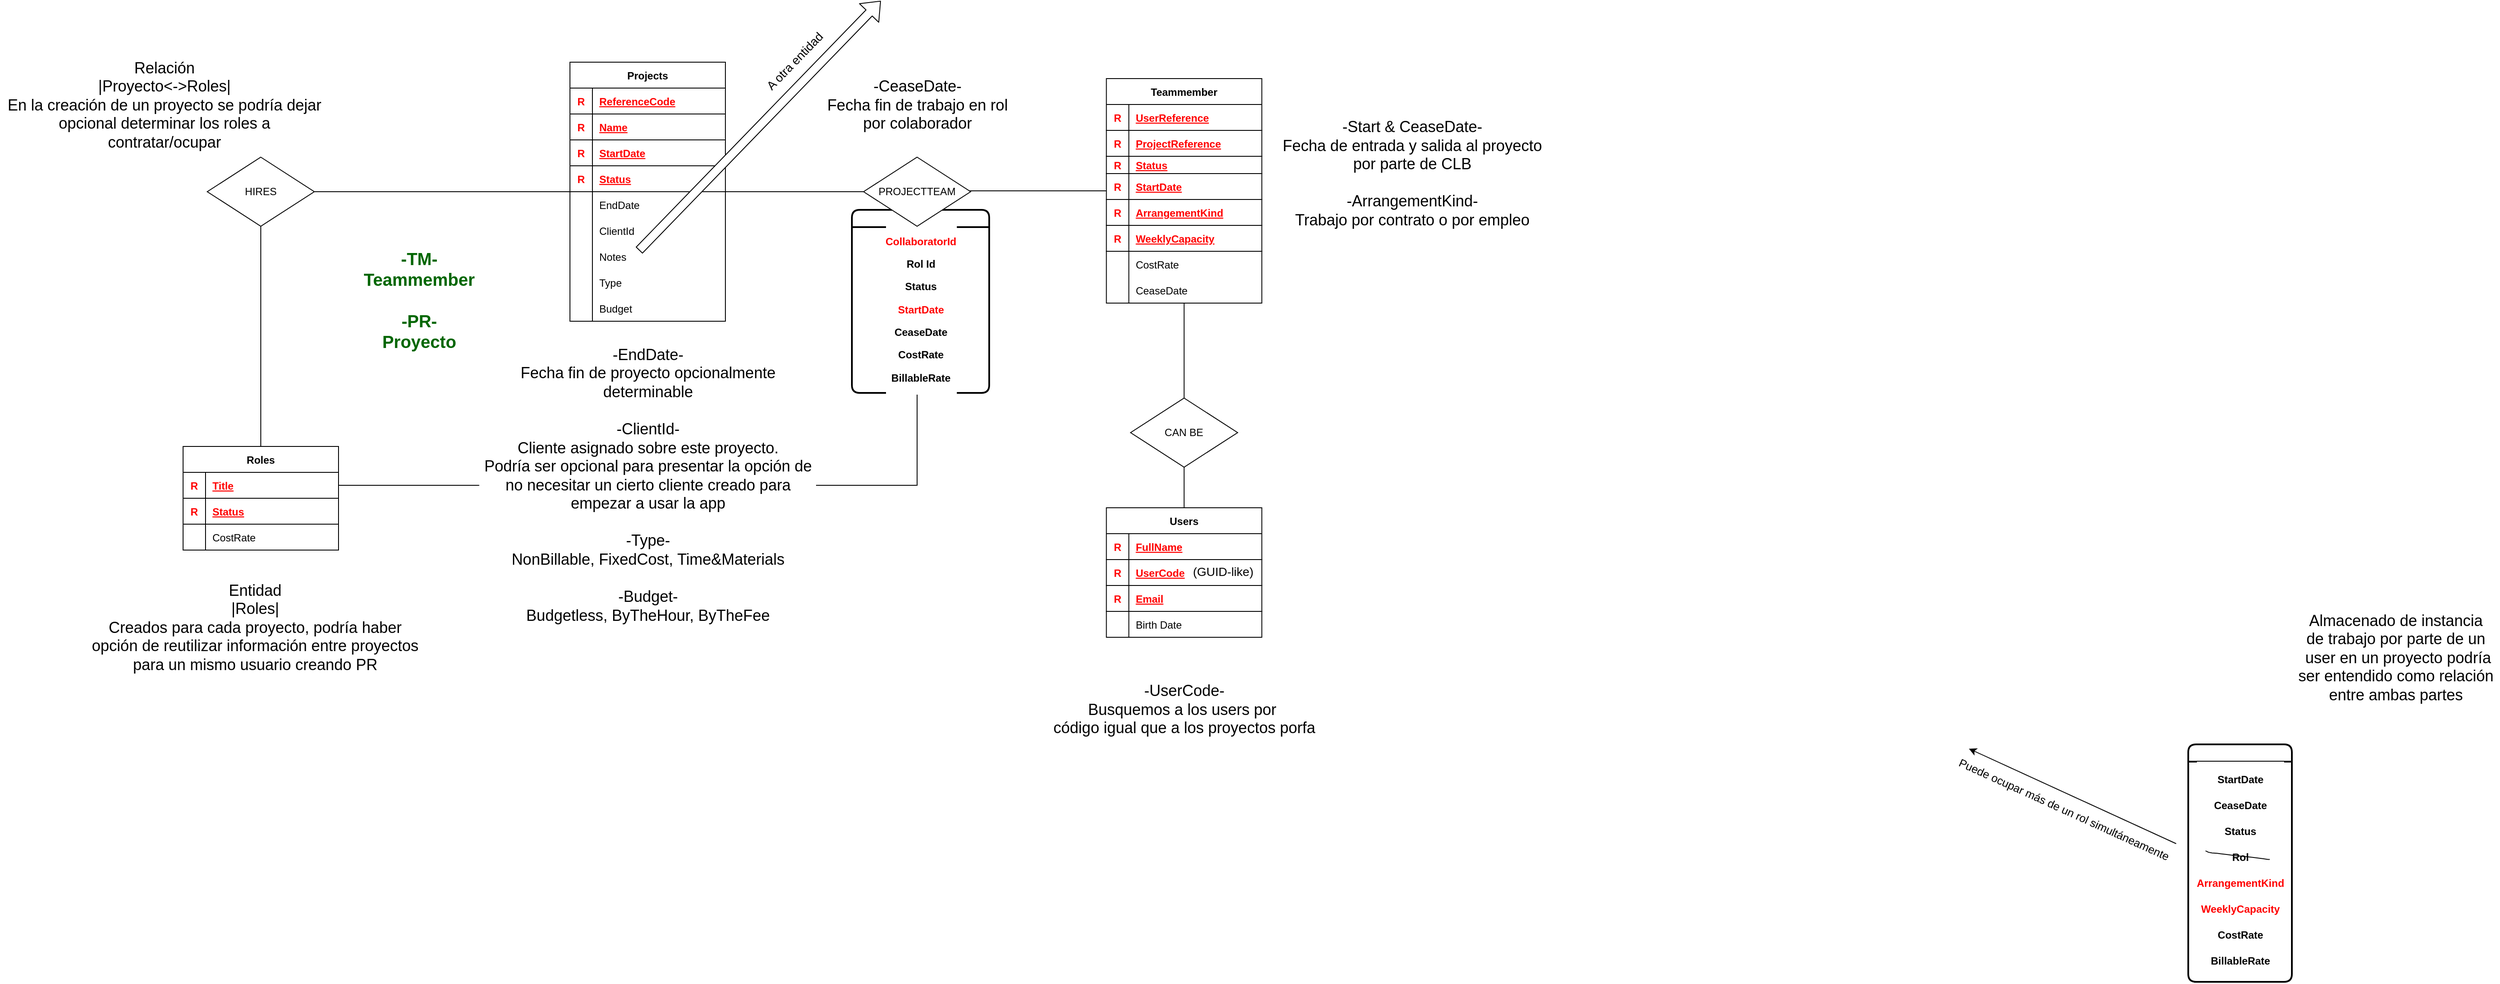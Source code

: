<mxfile version="15.3.5" type="github">
  <diagram id="EQ4Ss2PBxuyUdBpeztzO" name="Page-1">
    <mxGraphModel dx="2412" dy="2000" grid="1" gridSize="10" guides="1" tooltips="1" connect="1" arrows="1" fold="1" page="1" pageScale="1" pageWidth="827" pageHeight="1169" math="0" shadow="0">
      <root>
        <mxCell id="0" />
        <mxCell id="1" parent="0" />
        <mxCell id="tfwDlJRqeN76uKQ73ag3-55" style="edgeStyle=orthogonalEdgeStyle;rounded=0;orthogonalLoop=1;jettySize=auto;html=1;strokeColor=default;endArrow=none;endFill=0;" parent="1" source="tfwDlJRqeN76uKQ73ag3-45" target="tfwDlJRqeN76uKQ73ag3-42" edge="1">
          <mxGeometry relative="1" as="geometry" />
        </mxCell>
        <mxCell id="tfwDlJRqeN76uKQ73ag3-67" value="" style="swimlane;childLayout=stackLayout;horizontal=1;startSize=20;horizontalStack=0;rounded=1;fontSize=14;fontStyle=0;strokeWidth=2;resizeParent=0;resizeLast=1;shadow=0;dashed=0;align=center;labelBackgroundColor=default;spacing=3;spacingTop=-2;" parent="1" vertex="1">
          <mxGeometry x="1854" y="-215" width="120" height="275" as="geometry" />
        </mxCell>
        <mxCell id="tfwDlJRqeN76uKQ73ag3-68" value="&lt;p style=&quot;line-height: 140%&quot;&gt;&lt;br&gt;&lt;/p&gt;" style="align=center;strokeColor=none;fillColor=none;spacingLeft=0;fontSize=12;verticalAlign=top;resizable=0;rotatable=0;part=1;fontStyle=1;labelBackgroundColor=none;horizontal=1;spacingBottom=0;spacing=2;html=1;" parent="tfwDlJRqeN76uKQ73ag3-67" vertex="1">
          <mxGeometry y="20" width="120" height="255" as="geometry" />
        </mxCell>
        <mxCell id="kigl0py7K1p3v8P5-o2H-4" style="edgeStyle=orthogonalEdgeStyle;rounded=0;orthogonalLoop=1;jettySize=auto;html=1;endArrow=none;endFill=0;" parent="1" source="6DSl-LGlD2sWf3_PK_bZ-181" target="tfwDlJRqeN76uKQ73ag3-148" edge="1">
          <mxGeometry relative="1" as="geometry" />
        </mxCell>
        <mxCell id="6DSl-LGlD2sWf3_PK_bZ-181" value="Projects" style="shape=table;startSize=30;container=1;collapsible=1;childLayout=tableLayout;fixedRows=1;rowLines=0;fontStyle=1;align=center;resizeLast=1;" parent="1" vertex="1">
          <mxGeometry x="-20" y="-1005" width="180" height="300" as="geometry" />
        </mxCell>
        <mxCell id="6DSl-LGlD2sWf3_PK_bZ-182" value="" style="shape=partialRectangle;collapsible=0;dropTarget=0;pointerEvents=0;fillColor=none;top=0;left=0;bottom=1;right=0;points=[[0,0.5],[1,0.5]];portConstraint=eastwest;" parent="6DSl-LGlD2sWf3_PK_bZ-181" vertex="1">
          <mxGeometry y="30" width="180" height="30" as="geometry" />
        </mxCell>
        <mxCell id="6DSl-LGlD2sWf3_PK_bZ-183" value="R" style="shape=partialRectangle;connectable=0;fillColor=none;top=0;left=0;bottom=0;right=0;fontStyle=1;overflow=hidden;fontColor=#FF0000;strokeColor=none;" parent="6DSl-LGlD2sWf3_PK_bZ-182" vertex="1">
          <mxGeometry width="26" height="30" as="geometry">
            <mxRectangle width="26" height="30" as="alternateBounds" />
          </mxGeometry>
        </mxCell>
        <mxCell id="6DSl-LGlD2sWf3_PK_bZ-184" value="ReferenceCode" style="shape=partialRectangle;connectable=0;fillColor=none;top=0;left=0;bottom=0;right=0;align=left;spacingLeft=6;fontStyle=5;overflow=hidden;fontColor=#FF0000;strokeColor=none;" parent="6DSl-LGlD2sWf3_PK_bZ-182" vertex="1">
          <mxGeometry x="26" width="154" height="30" as="geometry">
            <mxRectangle width="154" height="30" as="alternateBounds" />
          </mxGeometry>
        </mxCell>
        <mxCell id="6DSl-LGlD2sWf3_PK_bZ-185" value="" style="shape=partialRectangle;collapsible=0;dropTarget=0;pointerEvents=0;fillColor=none;top=0;left=0;bottom=1;right=0;points=[[0,0.5],[1,0.5]];portConstraint=eastwest;" parent="6DSl-LGlD2sWf3_PK_bZ-181" vertex="1">
          <mxGeometry y="60" width="180" height="30" as="geometry" />
        </mxCell>
        <mxCell id="6DSl-LGlD2sWf3_PK_bZ-186" value="R" style="shape=partialRectangle;connectable=0;fillColor=none;top=0;left=0;bottom=0;right=0;fontStyle=1;overflow=hidden;fontColor=#FF0000;strokeColor=none;" parent="6DSl-LGlD2sWf3_PK_bZ-185" vertex="1">
          <mxGeometry width="26" height="30" as="geometry">
            <mxRectangle width="26" height="30" as="alternateBounds" />
          </mxGeometry>
        </mxCell>
        <mxCell id="6DSl-LGlD2sWf3_PK_bZ-187" value="Name" style="shape=partialRectangle;connectable=0;fillColor=none;top=0;left=0;bottom=0;right=0;align=left;spacingLeft=6;fontStyle=5;overflow=hidden;fontColor=#FF0000;strokeColor=none;" parent="6DSl-LGlD2sWf3_PK_bZ-185" vertex="1">
          <mxGeometry x="26" width="154" height="30" as="geometry">
            <mxRectangle width="154" height="30" as="alternateBounds" />
          </mxGeometry>
        </mxCell>
        <mxCell id="tfwDlJRqeN76uKQ73ag3-101" value="" style="shape=partialRectangle;collapsible=0;dropTarget=0;pointerEvents=0;fillColor=none;top=0;left=0;bottom=1;right=0;points=[[0,0.5],[1,0.5]];portConstraint=eastwest;" parent="6DSl-LGlD2sWf3_PK_bZ-181" vertex="1">
          <mxGeometry y="90" width="180" height="30" as="geometry" />
        </mxCell>
        <mxCell id="tfwDlJRqeN76uKQ73ag3-102" value="R" style="shape=partialRectangle;connectable=0;fillColor=none;top=0;left=0;bottom=0;right=0;fontStyle=1;overflow=hidden;fontColor=#FF0000;strokeColor=none;" parent="tfwDlJRqeN76uKQ73ag3-101" vertex="1">
          <mxGeometry width="26" height="30" as="geometry">
            <mxRectangle width="26" height="30" as="alternateBounds" />
          </mxGeometry>
        </mxCell>
        <mxCell id="tfwDlJRqeN76uKQ73ag3-103" value="StartDate" style="shape=partialRectangle;connectable=0;fillColor=none;top=0;left=0;bottom=0;right=0;align=left;spacingLeft=6;fontStyle=5;overflow=hidden;fontColor=#FF0000;strokeColor=none;" parent="tfwDlJRqeN76uKQ73ag3-101" vertex="1">
          <mxGeometry x="26" width="154" height="30" as="geometry">
            <mxRectangle width="154" height="30" as="alternateBounds" />
          </mxGeometry>
        </mxCell>
        <mxCell id="tfwDlJRqeN76uKQ73ag3-142" value="" style="shape=partialRectangle;collapsible=0;dropTarget=0;pointerEvents=0;fillColor=none;top=0;left=0;bottom=1;right=0;points=[[0,0.5],[1,0.5]];portConstraint=eastwest;" parent="6DSl-LGlD2sWf3_PK_bZ-181" vertex="1">
          <mxGeometry y="120" width="180" height="30" as="geometry" />
        </mxCell>
        <mxCell id="tfwDlJRqeN76uKQ73ag3-143" value="R" style="shape=partialRectangle;connectable=0;fillColor=none;top=0;left=0;bottom=0;right=0;fontStyle=1;overflow=hidden;fontColor=#FF0000;strokeColor=none;" parent="tfwDlJRqeN76uKQ73ag3-142" vertex="1">
          <mxGeometry width="26" height="30" as="geometry">
            <mxRectangle width="26" height="30" as="alternateBounds" />
          </mxGeometry>
        </mxCell>
        <mxCell id="tfwDlJRqeN76uKQ73ag3-144" value="Status" style="shape=partialRectangle;connectable=0;fillColor=none;top=0;left=0;bottom=0;right=0;align=left;spacingLeft=6;fontStyle=5;overflow=hidden;fontColor=#FF0000;strokeColor=none;" parent="tfwDlJRqeN76uKQ73ag3-142" vertex="1">
          <mxGeometry x="26" width="154" height="30" as="geometry">
            <mxRectangle width="154" height="30" as="alternateBounds" />
          </mxGeometry>
        </mxCell>
        <mxCell id="6DSl-LGlD2sWf3_PK_bZ-200" value="" style="shape=partialRectangle;collapsible=0;dropTarget=0;pointerEvents=0;fillColor=none;top=0;left=0;bottom=0;right=0;points=[[0,0.5],[1,0.5]];portConstraint=eastwest;" parent="6DSl-LGlD2sWf3_PK_bZ-181" vertex="1">
          <mxGeometry y="150" width="180" height="30" as="geometry" />
        </mxCell>
        <mxCell id="6DSl-LGlD2sWf3_PK_bZ-201" value="" style="shape=partialRectangle;connectable=0;fillColor=none;top=0;left=0;bottom=0;right=0;editable=1;overflow=hidden;" parent="6DSl-LGlD2sWf3_PK_bZ-200" vertex="1">
          <mxGeometry width="26" height="30" as="geometry">
            <mxRectangle width="26" height="30" as="alternateBounds" />
          </mxGeometry>
        </mxCell>
        <mxCell id="6DSl-LGlD2sWf3_PK_bZ-202" value="EndDate" style="shape=partialRectangle;connectable=0;fillColor=none;top=0;left=0;bottom=0;right=0;align=left;spacingLeft=6;overflow=hidden;" parent="6DSl-LGlD2sWf3_PK_bZ-200" vertex="1">
          <mxGeometry x="26" width="154" height="30" as="geometry">
            <mxRectangle width="154" height="30" as="alternateBounds" />
          </mxGeometry>
        </mxCell>
        <mxCell id="tfwDlJRqeN76uKQ73ag3-60" value="" style="shape=partialRectangle;collapsible=0;dropTarget=0;pointerEvents=0;fillColor=none;top=0;left=0;bottom=0;right=0;points=[[0,0.5],[1,0.5]];portConstraint=eastwest;" parent="6DSl-LGlD2sWf3_PK_bZ-181" vertex="1">
          <mxGeometry y="180" width="180" height="30" as="geometry" />
        </mxCell>
        <mxCell id="tfwDlJRqeN76uKQ73ag3-61" value="" style="shape=partialRectangle;connectable=0;fillColor=none;top=0;left=0;bottom=0;right=0;editable=1;overflow=hidden;" parent="tfwDlJRqeN76uKQ73ag3-60" vertex="1">
          <mxGeometry width="26" height="30" as="geometry">
            <mxRectangle width="26" height="30" as="alternateBounds" />
          </mxGeometry>
        </mxCell>
        <mxCell id="tfwDlJRqeN76uKQ73ag3-62" value="ClientId" style="shape=partialRectangle;connectable=0;fillColor=none;top=0;left=0;bottom=0;right=0;align=left;spacingLeft=6;overflow=hidden;" parent="tfwDlJRqeN76uKQ73ag3-60" vertex="1">
          <mxGeometry x="26" width="154" height="30" as="geometry">
            <mxRectangle width="154" height="30" as="alternateBounds" />
          </mxGeometry>
        </mxCell>
        <mxCell id="tfwDlJRqeN76uKQ73ag3-90" value="" style="shape=partialRectangle;collapsible=0;dropTarget=0;pointerEvents=0;fillColor=none;top=0;left=0;bottom=0;right=0;points=[[0,0.5],[1,0.5]];portConstraint=eastwest;" parent="6DSl-LGlD2sWf3_PK_bZ-181" vertex="1">
          <mxGeometry y="210" width="180" height="30" as="geometry" />
        </mxCell>
        <mxCell id="tfwDlJRqeN76uKQ73ag3-91" value="" style="shape=partialRectangle;connectable=0;fillColor=none;top=0;left=0;bottom=0;right=0;editable=1;overflow=hidden;" parent="tfwDlJRqeN76uKQ73ag3-90" vertex="1">
          <mxGeometry width="26" height="30" as="geometry">
            <mxRectangle width="26" height="30" as="alternateBounds" />
          </mxGeometry>
        </mxCell>
        <mxCell id="tfwDlJRqeN76uKQ73ag3-92" value="Notes" style="shape=partialRectangle;connectable=0;fillColor=none;top=0;left=0;bottom=0;right=0;align=left;spacingLeft=6;overflow=hidden;" parent="tfwDlJRqeN76uKQ73ag3-90" vertex="1">
          <mxGeometry x="26" width="154" height="30" as="geometry">
            <mxRectangle width="154" height="30" as="alternateBounds" />
          </mxGeometry>
        </mxCell>
        <mxCell id="tfwDlJRqeN76uKQ73ag3-95" value="" style="shape=partialRectangle;collapsible=0;dropTarget=0;pointerEvents=0;fillColor=none;top=0;left=0;bottom=0;right=0;points=[[0,0.5],[1,0.5]];portConstraint=eastwest;" parent="6DSl-LGlD2sWf3_PK_bZ-181" vertex="1">
          <mxGeometry y="240" width="180" height="30" as="geometry" />
        </mxCell>
        <mxCell id="tfwDlJRqeN76uKQ73ag3-96" value="" style="shape=partialRectangle;connectable=0;fillColor=none;top=0;left=0;bottom=0;right=0;editable=1;overflow=hidden;" parent="tfwDlJRqeN76uKQ73ag3-95" vertex="1">
          <mxGeometry width="26" height="30" as="geometry">
            <mxRectangle width="26" height="30" as="alternateBounds" />
          </mxGeometry>
        </mxCell>
        <mxCell id="tfwDlJRqeN76uKQ73ag3-97" value="Type" style="shape=partialRectangle;connectable=0;fillColor=none;top=0;left=0;bottom=0;right=0;align=left;spacingLeft=6;overflow=hidden;" parent="tfwDlJRqeN76uKQ73ag3-95" vertex="1">
          <mxGeometry x="26" width="154" height="30" as="geometry">
            <mxRectangle width="154" height="30" as="alternateBounds" />
          </mxGeometry>
        </mxCell>
        <mxCell id="tfwDlJRqeN76uKQ73ag3-104" value="" style="shape=partialRectangle;collapsible=0;dropTarget=0;pointerEvents=0;fillColor=none;top=0;left=0;bottom=0;right=0;points=[[0,0.5],[1,0.5]];portConstraint=eastwest;" parent="6DSl-LGlD2sWf3_PK_bZ-181" vertex="1">
          <mxGeometry y="270" width="180" height="30" as="geometry" />
        </mxCell>
        <mxCell id="tfwDlJRqeN76uKQ73ag3-105" value="" style="shape=partialRectangle;connectable=0;fillColor=none;top=0;left=0;bottom=0;right=0;editable=1;overflow=hidden;" parent="tfwDlJRqeN76uKQ73ag3-104" vertex="1">
          <mxGeometry width="26" height="30" as="geometry">
            <mxRectangle width="26" height="30" as="alternateBounds" />
          </mxGeometry>
        </mxCell>
        <mxCell id="tfwDlJRqeN76uKQ73ag3-106" value="Budget" style="shape=partialRectangle;connectable=0;fillColor=none;top=0;left=0;bottom=0;right=0;align=left;spacingLeft=6;overflow=hidden;" parent="tfwDlJRqeN76uKQ73ag3-104" vertex="1">
          <mxGeometry x="26" width="154" height="30" as="geometry">
            <mxRectangle width="154" height="30" as="alternateBounds" />
          </mxGeometry>
        </mxCell>
        <mxCell id="kigl0py7K1p3v8P5-o2H-8" style="edgeStyle=orthogonalEdgeStyle;rounded=0;orthogonalLoop=1;jettySize=auto;html=1;endArrow=none;endFill=0;" parent="1" source="tfwDlJRqeN76uKQ73ag3-1" target="tfwDlJRqeN76uKQ73ag3-148" edge="1">
          <mxGeometry relative="1" as="geometry" />
        </mxCell>
        <mxCell id="tfwDlJRqeN76uKQ73ag3-1" value="Users" style="shape=table;startSize=30;container=1;collapsible=1;childLayout=tableLayout;fixedRows=1;rowLines=0;fontStyle=1;align=center;resizeLast=1;" parent="1" vertex="1">
          <mxGeometry x="601.2" y="-489" width="180" height="150" as="geometry" />
        </mxCell>
        <mxCell id="tfwDlJRqeN76uKQ73ag3-2" value="" style="shape=partialRectangle;collapsible=0;dropTarget=0;pointerEvents=0;fillColor=none;top=0;left=0;bottom=1;right=0;points=[[0,0.5],[1,0.5]];portConstraint=eastwest;" parent="tfwDlJRqeN76uKQ73ag3-1" vertex="1">
          <mxGeometry y="30" width="180" height="30" as="geometry" />
        </mxCell>
        <mxCell id="tfwDlJRqeN76uKQ73ag3-3" value="R" style="shape=partialRectangle;connectable=0;fillColor=none;top=0;left=0;bottom=0;right=0;fontStyle=1;overflow=hidden;fontColor=#FF0000;strokeColor=none;" parent="tfwDlJRqeN76uKQ73ag3-2" vertex="1">
          <mxGeometry width="26" height="30" as="geometry">
            <mxRectangle width="26" height="30" as="alternateBounds" />
          </mxGeometry>
        </mxCell>
        <mxCell id="tfwDlJRqeN76uKQ73ag3-4" value="FullName" style="shape=partialRectangle;connectable=0;fillColor=none;top=0;left=0;bottom=0;right=0;align=left;spacingLeft=6;fontStyle=5;overflow=hidden;fontColor=#FF0000;strokeColor=none;" parent="tfwDlJRqeN76uKQ73ag3-2" vertex="1">
          <mxGeometry x="26" width="154" height="30" as="geometry">
            <mxRectangle width="154" height="30" as="alternateBounds" />
          </mxGeometry>
        </mxCell>
        <mxCell id="tfwDlJRqeN76uKQ73ag3-108" value="" style="shape=partialRectangle;collapsible=0;dropTarget=0;pointerEvents=0;fillColor=none;top=0;left=0;bottom=1;right=0;points=[[0,0.5],[1,0.5]];portConstraint=eastwest;" parent="tfwDlJRqeN76uKQ73ag3-1" vertex="1">
          <mxGeometry y="60" width="180" height="30" as="geometry" />
        </mxCell>
        <mxCell id="tfwDlJRqeN76uKQ73ag3-109" value="R" style="shape=partialRectangle;connectable=0;fillColor=none;top=0;left=0;bottom=0;right=0;fontStyle=1;overflow=hidden;fontColor=#FF0000;strokeColor=none;" parent="tfwDlJRqeN76uKQ73ag3-108" vertex="1">
          <mxGeometry width="26" height="30" as="geometry">
            <mxRectangle width="26" height="30" as="alternateBounds" />
          </mxGeometry>
        </mxCell>
        <mxCell id="tfwDlJRqeN76uKQ73ag3-110" value="UserCode" style="shape=partialRectangle;connectable=0;fillColor=none;top=0;left=0;bottom=0;right=0;align=left;spacingLeft=6;fontStyle=5;overflow=hidden;fontColor=#FF0000;strokeColor=none;" parent="tfwDlJRqeN76uKQ73ag3-108" vertex="1">
          <mxGeometry x="26" width="154" height="30" as="geometry">
            <mxRectangle width="154" height="30" as="alternateBounds" />
          </mxGeometry>
        </mxCell>
        <mxCell id="tfwDlJRqeN76uKQ73ag3-5" value="" style="shape=partialRectangle;collapsible=0;dropTarget=0;pointerEvents=0;fillColor=none;top=0;left=0;bottom=1;right=0;points=[[0,0.5],[1,0.5]];portConstraint=eastwest;" parent="tfwDlJRqeN76uKQ73ag3-1" vertex="1">
          <mxGeometry y="90" width="180" height="30" as="geometry" />
        </mxCell>
        <mxCell id="tfwDlJRqeN76uKQ73ag3-6" value="R" style="shape=partialRectangle;connectable=0;fillColor=none;top=0;left=0;bottom=0;right=0;fontStyle=1;overflow=hidden;fontColor=#FF0000;strokeColor=none;" parent="tfwDlJRqeN76uKQ73ag3-5" vertex="1">
          <mxGeometry width="26" height="30" as="geometry">
            <mxRectangle width="26" height="30" as="alternateBounds" />
          </mxGeometry>
        </mxCell>
        <mxCell id="tfwDlJRqeN76uKQ73ag3-7" value="Email" style="shape=partialRectangle;connectable=0;fillColor=none;top=0;left=0;bottom=0;right=0;align=left;spacingLeft=6;fontStyle=5;overflow=hidden;fontColor=#FF0000;strokeColor=none;" parent="tfwDlJRqeN76uKQ73ag3-5" vertex="1">
          <mxGeometry x="26" width="154" height="30" as="geometry">
            <mxRectangle width="154" height="30" as="alternateBounds" />
          </mxGeometry>
        </mxCell>
        <mxCell id="tfwDlJRqeN76uKQ73ag3-17" value="" style="shape=partialRectangle;collapsible=0;dropTarget=0;pointerEvents=0;fillColor=none;top=0;left=0;bottom=0;right=0;points=[[0,0.5],[1,0.5]];portConstraint=eastwest;" parent="tfwDlJRqeN76uKQ73ag3-1" vertex="1">
          <mxGeometry y="120" width="180" height="30" as="geometry" />
        </mxCell>
        <mxCell id="tfwDlJRqeN76uKQ73ag3-18" value="" style="shape=partialRectangle;connectable=0;fillColor=none;top=0;left=0;bottom=0;right=0;editable=1;overflow=hidden;" parent="tfwDlJRqeN76uKQ73ag3-17" vertex="1">
          <mxGeometry width="26" height="30" as="geometry">
            <mxRectangle width="26" height="30" as="alternateBounds" />
          </mxGeometry>
        </mxCell>
        <mxCell id="tfwDlJRqeN76uKQ73ag3-19" value="Birth Date" style="shape=partialRectangle;connectable=0;fillColor=none;top=0;left=0;bottom=0;right=0;align=left;spacingLeft=6;overflow=hidden;" parent="tfwDlJRqeN76uKQ73ag3-17" vertex="1">
          <mxGeometry x="26" width="154" height="30" as="geometry">
            <mxRectangle width="154" height="30" as="alternateBounds" />
          </mxGeometry>
        </mxCell>
        <mxCell id="tfwDlJRqeN76uKQ73ag3-56" style="edgeStyle=orthogonalEdgeStyle;rounded=0;orthogonalLoop=1;jettySize=auto;html=1;endArrow=none;endFill=0;" parent="1" source="tfwDlJRqeN76uKQ73ag3-42" target="6DSl-LGlD2sWf3_PK_bZ-181" edge="1">
          <mxGeometry relative="1" as="geometry" />
        </mxCell>
        <mxCell id="tfwDlJRqeN76uKQ73ag3-42" value="HIRES" style="rhombus;whiteSpace=wrap;html=1;" parent="1" vertex="1">
          <mxGeometry x="-440" y="-895" width="124" height="80" as="geometry" />
        </mxCell>
        <mxCell id="tfwDlJRqeN76uKQ73ag3-69" value="&lt;p style=&quot;line-height: 150%&quot;&gt;StartDate&lt;/p&gt;&lt;p style=&quot;line-height: 150%&quot;&gt;CeaseDate&lt;/p&gt;&lt;p style=&quot;line-height: 150%&quot;&gt;Status&lt;/p&gt;&lt;p style=&quot;line-height: 150%&quot;&gt;Rol&lt;/p&gt;&lt;p style=&quot;line-height: 150%&quot;&gt;&lt;font color=&quot;#ff0000&quot;&gt;ArrangementKind&lt;/font&gt;&lt;/p&gt;&lt;p style=&quot;line-height: 150%&quot;&gt;&lt;font color=&quot;#ff0000&quot;&gt;WeeklyCapacity&lt;/font&gt;&lt;/p&gt;&lt;p style=&quot;line-height: 150%&quot;&gt;CostRate&lt;/p&gt;&lt;p style=&quot;line-height: 150%&quot;&gt;BillableRate&lt;/p&gt;" style="rounded=0;labelBackgroundColor=#FFFFFF;strokeColor=none;spacing=-9;fontStyle=1;html=1;horizontal=1;" parent="1" vertex="1">
          <mxGeometry x="1864" y="-150" width="100" height="160" as="geometry" />
        </mxCell>
        <mxCell id="tfwDlJRqeN76uKQ73ag3-45" value="Roles" style="shape=table;startSize=30;container=1;collapsible=1;childLayout=tableLayout;fixedRows=1;rowLines=0;fontStyle=1;align=center;resizeLast=1;" parent="1" vertex="1">
          <mxGeometry x="-468" y="-560" width="180" height="120" as="geometry" />
        </mxCell>
        <mxCell id="tfwDlJRqeN76uKQ73ag3-46" value="" style="shape=partialRectangle;collapsible=0;dropTarget=0;pointerEvents=0;fillColor=none;top=0;left=0;bottom=1;right=0;points=[[0,0.5],[1,0.5]];portConstraint=eastwest;" parent="tfwDlJRqeN76uKQ73ag3-45" vertex="1">
          <mxGeometry y="30" width="180" height="30" as="geometry" />
        </mxCell>
        <mxCell id="tfwDlJRqeN76uKQ73ag3-47" value="R" style="shape=partialRectangle;connectable=0;fillColor=none;top=0;left=0;bottom=0;right=0;fontStyle=1;overflow=hidden;fontColor=#FF0000;strokeColor=none;" parent="tfwDlJRqeN76uKQ73ag3-46" vertex="1">
          <mxGeometry width="26" height="30" as="geometry">
            <mxRectangle width="26" height="30" as="alternateBounds" />
          </mxGeometry>
        </mxCell>
        <mxCell id="tfwDlJRqeN76uKQ73ag3-48" value="Title" style="shape=partialRectangle;connectable=0;fillColor=none;top=0;left=0;bottom=0;right=0;align=left;spacingLeft=6;fontStyle=5;overflow=hidden;fontColor=#FF0000;strokeColor=none;" parent="tfwDlJRqeN76uKQ73ag3-46" vertex="1">
          <mxGeometry x="26" width="154" height="30" as="geometry">
            <mxRectangle width="154" height="30" as="alternateBounds" />
          </mxGeometry>
        </mxCell>
        <mxCell id="tfwDlJRqeN76uKQ73ag3-49" value="" style="shape=partialRectangle;collapsible=0;dropTarget=0;pointerEvents=0;fillColor=none;top=0;left=0;bottom=1;right=0;points=[[0,0.5],[1,0.5]];portConstraint=eastwest;" parent="tfwDlJRqeN76uKQ73ag3-45" vertex="1">
          <mxGeometry y="60" width="180" height="30" as="geometry" />
        </mxCell>
        <mxCell id="tfwDlJRqeN76uKQ73ag3-50" value="R" style="shape=partialRectangle;connectable=0;fillColor=none;top=0;left=0;bottom=0;right=0;fontStyle=1;overflow=hidden;fontColor=#FF0000;strokeColor=none;" parent="tfwDlJRqeN76uKQ73ag3-49" vertex="1">
          <mxGeometry width="26" height="30" as="geometry">
            <mxRectangle width="26" height="30" as="alternateBounds" />
          </mxGeometry>
        </mxCell>
        <mxCell id="tfwDlJRqeN76uKQ73ag3-51" value="Status" style="shape=partialRectangle;connectable=0;fillColor=none;top=0;left=0;bottom=0;right=0;align=left;spacingLeft=6;fontStyle=5;overflow=hidden;fontColor=#FF0000;strokeColor=none;" parent="tfwDlJRqeN76uKQ73ag3-49" vertex="1">
          <mxGeometry x="26" width="154" height="30" as="geometry">
            <mxRectangle width="154" height="30" as="alternateBounds" />
          </mxGeometry>
        </mxCell>
        <mxCell id="tfwDlJRqeN76uKQ73ag3-52" value="" style="shape=partialRectangle;collapsible=0;dropTarget=0;pointerEvents=0;fillColor=none;top=0;left=0;bottom=0;right=0;points=[[0,0.5],[1,0.5]];portConstraint=eastwest;" parent="tfwDlJRqeN76uKQ73ag3-45" vertex="1">
          <mxGeometry y="90" width="180" height="30" as="geometry" />
        </mxCell>
        <mxCell id="tfwDlJRqeN76uKQ73ag3-53" value="" style="shape=partialRectangle;connectable=0;fillColor=none;top=0;left=0;bottom=0;right=0;editable=1;overflow=hidden;" parent="tfwDlJRqeN76uKQ73ag3-52" vertex="1">
          <mxGeometry width="26" height="30" as="geometry">
            <mxRectangle width="26" height="30" as="alternateBounds" />
          </mxGeometry>
        </mxCell>
        <mxCell id="tfwDlJRqeN76uKQ73ag3-54" value="CostRate" style="shape=partialRectangle;connectable=0;fillColor=none;top=0;left=0;bottom=0;right=0;align=left;spacingLeft=6;overflow=hidden;" parent="tfwDlJRqeN76uKQ73ag3-52" vertex="1">
          <mxGeometry x="26" width="154" height="30" as="geometry">
            <mxRectangle width="154" height="30" as="alternateBounds" />
          </mxGeometry>
        </mxCell>
        <mxCell id="tfwDlJRqeN76uKQ73ag3-94" value="A otra entidad" style="text;html=1;align=center;verticalAlign=middle;resizable=0;points=[];autosize=1;strokeColor=none;fillColor=none;rotation=-45.9;fontSize=14;" parent="1" vertex="1">
          <mxGeometry x="190" y="-1016" width="100" height="20" as="geometry" />
        </mxCell>
        <mxCell id="tfwDlJRqeN76uKQ73ag3-114" value="&lt;font style=&quot;font-size: 18px&quot;&gt;-Start &amp;amp; CeaseDate-&lt;br&gt;Fecha de entrada y salida al proyecto&lt;br&gt;por parte de CLB&lt;br&gt;&lt;br&gt;-ArrangementKind-&lt;br&gt;Trabajo por contrato o por empleo&lt;br&gt;&lt;br&gt;&lt;/font&gt;" style="text;html=1;align=center;verticalAlign=middle;resizable=0;points=[];autosize=1;strokeColor=none;fillColor=none;fontSize=14;" parent="1" vertex="1">
          <mxGeometry x="795" y="-930" width="320" height="130" as="geometry" />
        </mxCell>
        <mxCell id="tfwDlJRqeN76uKQ73ag3-115" value="&lt;b style=&quot;font-size: 20px&quot;&gt;-TM-&lt;br&gt;Teammember&lt;br&gt;&lt;br&gt;-PR-&lt;br&gt;Proyecto&lt;br&gt;&lt;/b&gt;" style="text;html=1;align=center;verticalAlign=middle;resizable=0;points=[];autosize=1;fontSize=14;fontColor=#006600;" parent="1" vertex="1">
          <mxGeometry x="-265" y="-780" width="140" height="100" as="geometry" />
        </mxCell>
        <mxCell id="tfwDlJRqeN76uKQ73ag3-117" value="&lt;font style=&quot;font-size: 18px&quot;&gt;-UserCode-&lt;br&gt;Busquemos a los users por&amp;nbsp;&lt;br&gt;código igual que a los proyectos porfa&lt;br&gt;&lt;/font&gt;" style="text;html=1;align=center;verticalAlign=middle;resizable=0;points=[];autosize=1;strokeColor=none;fillColor=none;fontSize=14;" parent="1" vertex="1">
          <mxGeometry x="531.2" y="-285" width="320" height="60" as="geometry" />
        </mxCell>
        <mxCell id="tfwDlJRqeN76uKQ73ag3-118" value="(GUID-like)" style="text;html=1;align=center;verticalAlign=middle;resizable=0;points=[];autosize=1;strokeColor=none;fillColor=none;fontSize=14;fontColor=none;" parent="1" vertex="1">
          <mxGeometry x="691.2" y="-425" width="90" height="20" as="geometry" />
        </mxCell>
        <mxCell id="tfwDlJRqeN76uKQ73ag3-120" value="&lt;font style=&quot;font-size: 18px&quot;&gt;Relación&lt;br&gt;|Proyecto&amp;lt;-&amp;gt;Roles|&lt;br&gt;En la creación de un proyecto se podría dejar&lt;br&gt;opcional determinar los roles a &lt;br&gt;contratar/ocupar&lt;br&gt;&lt;/font&gt;" style="text;html=1;align=center;verticalAlign=middle;resizable=0;points=[];autosize=1;strokeColor=none;fillColor=none;fontSize=14;" parent="1" vertex="1">
          <mxGeometry x="-680" y="-1000" width="380" height="90" as="geometry" />
        </mxCell>
        <mxCell id="tfwDlJRqeN76uKQ73ag3-122" value="&lt;font style=&quot;font-size: 18px&quot;&gt;Entidad&lt;br&gt;|Roles|&lt;br&gt;Creados para cada proyecto, podría haber&lt;br&gt;opción de reutilizar información entre proyectos&lt;br&gt;para un mismo usuario creando PR&lt;br&gt;&lt;/font&gt;" style="text;html=1;align=center;verticalAlign=middle;resizable=0;points=[];autosize=1;strokeColor=none;fillColor=none;fontSize=14;" parent="1" vertex="1">
          <mxGeometry x="-580" y="-395" width="390" height="90" as="geometry" />
        </mxCell>
        <mxCell id="tfwDlJRqeN76uKQ73ag3-124" value="&lt;font style=&quot;font-size: 18px&quot;&gt;Almacenado de instancia &lt;br&gt;de trabajo por parte de un&lt;br&gt;&amp;nbsp;user en un proyecto podría&lt;br&gt;ser entendido como relación &lt;br&gt;entre ambas partes&lt;br&gt;&lt;/font&gt;" style="text;html=1;align=center;verticalAlign=middle;resizable=0;points=[];autosize=1;strokeColor=none;fillColor=none;fontSize=14;" parent="1" vertex="1">
          <mxGeometry x="1974" y="-360" width="240" height="90" as="geometry" />
        </mxCell>
        <mxCell id="tfwDlJRqeN76uKQ73ag3-128" value="" style="edgeStyle=orthogonalEdgeStyle;rounded=0;orthogonalLoop=1;jettySize=auto;html=1;fontSize=14;fontColor=none;endArrow=none;endFill=0;strokeColor=default;fillColor=none;gradientColor=#ffffff;startArrow=none;" parent="1" source="tfwDlJRqeN76uKQ73ag3-119" target="tfwDlJRqeN76uKQ73ag3-33" edge="1">
          <mxGeometry relative="1" as="geometry">
            <mxPoint x="-288" y="-555" as="sourcePoint" />
            <mxPoint x="21" y="-555" as="targetPoint" />
          </mxGeometry>
        </mxCell>
        <mxCell id="tfwDlJRqeN76uKQ73ag3-130" value="" style="shape=stencil(fZJJbsMwDEVPo+0HJWpcp+k9AsSphbp24LjT7StDi5oBpB1F/scB+opPj/FyH5Shx7Yu78N3vm6j4hdlTJ7HYc1biRSfFZ9uyzq8rcvnfK3v+2VX7tHH8rV3+KkcgWiHDP0+JV6rfMrzQW5ho5BrDx/ael3aScC47gAdEIIEIlxngmEkJwC24NgGSplYAJYRXOdmi+QF4Cx8agPOIcqjvYHrHO09OAkgEFi3geBh5EohQnMbiAksgaS7H5cCSAKa+tY41NtICf6deMvTVI18rD87t6Sq6/n8Bw==);fillColor=none;labelBackgroundColor=none;fontSize=14;fontColor=none;html=1;" parent="1" vertex="1">
          <mxGeometry x="1874.016" y="-91.738" width="74.375" height="10" as="geometry" />
        </mxCell>
        <mxCell id="tfwDlJRqeN76uKQ73ag3-133" value="" style="endArrow=classic;html=1;fontSize=14;fontColor=none;strokeColor=default;fillColor=none;gradientColor=#ffffff;" parent="1" edge="1">
          <mxGeometry width="50" height="50" relative="1" as="geometry">
            <mxPoint x="1840" y="-100" as="sourcePoint" />
            <mxPoint x="1600" y="-210" as="targetPoint" />
          </mxGeometry>
        </mxCell>
        <mxCell id="tfwDlJRqeN76uKQ73ag3-135" value="&lt;font style=&quot;font-size: 13px;&quot;&gt;Puede ocupar más de un rol simultáneamente&lt;/font&gt;" style="text;html=1;align=center;verticalAlign=middle;resizable=0;points=[];autosize=1;strokeColor=none;fillColor=none;fontSize=13;fontColor=none;rotation=24.5;" parent="1" vertex="1">
          <mxGeometry x="1570" y="-150" width="280" height="20" as="geometry" />
        </mxCell>
        <mxCell id="tfwDlJRqeN76uKQ73ag3-137" value="" style="swimlane;childLayout=stackLayout;horizontal=1;startSize=20;horizontalStack=0;rounded=1;fontSize=14;fontStyle=0;strokeWidth=2;resizeParent=0;resizeLast=1;shadow=0;dashed=0;align=center;labelBackgroundColor=default;spacing=3;spacingTop=-2;" parent="1" vertex="1">
          <mxGeometry x="306.5" y="-834" width="159" height="212" as="geometry" />
        </mxCell>
        <mxCell id="tfwDlJRqeN76uKQ73ag3-138" value="&lt;p style=&quot;line-height: 140%&quot;&gt;&lt;br&gt;&lt;/p&gt;" style="align=center;strokeColor=none;fillColor=none;spacingLeft=0;fontSize=12;verticalAlign=top;resizable=0;rotatable=0;part=1;fontStyle=1;labelBackgroundColor=none;horizontal=1;spacingBottom=0;spacing=2;html=1;" parent="tfwDlJRqeN76uKQ73ag3-137" vertex="1">
          <mxGeometry y="20" width="159" height="192" as="geometry" />
        </mxCell>
        <mxCell id="kigl0py7K1p3v8P5-o2H-1" value="" style="edgeStyle=orthogonalEdgeStyle;rounded=0;orthogonalLoop=1;jettySize=auto;html=1;" parent="1" source="tfwDlJRqeN76uKQ73ag3-139" target="tfwDlJRqeN76uKQ73ag3-33" edge="1">
          <mxGeometry relative="1" as="geometry" />
        </mxCell>
        <mxCell id="okOvThrgEsO1nJlicWxQ-10" value="" style="edgeStyle=none;curved=1;rounded=0;orthogonalLoop=1;jettySize=auto;html=1;endArrow=open;startSize=14;endSize=14;sourcePerimeterSpacing=8;targetPerimeterSpacing=8;gradientColor=#ffffff;" edge="1" parent="1" source="tfwDlJRqeN76uKQ73ag3-139" target="tfwDlJRqeN76uKQ73ag3-33">
          <mxGeometry relative="1" as="geometry" />
        </mxCell>
        <mxCell id="tfwDlJRqeN76uKQ73ag3-139" value="&lt;p style=&quot;line-height: 110%&quot;&gt;&lt;font color=&quot;#ff0000&quot;&gt;CollaboratorId&lt;/font&gt;&lt;/p&gt;&lt;p style=&quot;line-height: 120%&quot;&gt;Rol Id&lt;/p&gt;&lt;p style=&quot;line-height: 120%&quot;&gt;Status&lt;/p&gt;&lt;p style=&quot;line-height: 120%&quot;&gt;&lt;font color=&quot;#ff0000&quot;&gt;StartDate&lt;/font&gt;&lt;/p&gt;&lt;p style=&quot;line-height: 120%&quot;&gt;CeaseDate&lt;/p&gt;&lt;p style=&quot;line-height: 120%&quot;&gt;CostRate&lt;/p&gt;&lt;p style=&quot;line-height: 120%&quot;&gt;BillableRate&lt;/p&gt;" style="rounded=0;labelBackgroundColor=#FFFFFF;strokeColor=none;spacing=-9;fontStyle=1;html=1;horizontal=1;" parent="1" vertex="1">
          <mxGeometry x="310.5" y="-729" width="150" height="21" as="geometry" />
        </mxCell>
        <mxCell id="tfwDlJRqeN76uKQ73ag3-141" value="&lt;font style=&quot;font-size: 18px&quot;&gt;-CeaseDate-&lt;br&gt;Fecha fin de trabajo en rol &lt;br&gt;por colaborador&lt;br&gt;&lt;/font&gt;" style="text;html=1;align=center;verticalAlign=middle;resizable=0;points=[];autosize=1;strokeColor=none;fillColor=none;fontSize=14;" parent="1" vertex="1">
          <mxGeometry x="272" y="-985" width="220" height="60" as="geometry" />
        </mxCell>
        <mxCell id="tfwDlJRqeN76uKQ73ag3-148" value="Teammember" style="shape=table;startSize=30;container=1;collapsible=1;childLayout=tableLayout;fixedRows=1;rowLines=0;fontStyle=1;align=center;resizeLast=1;" parent="1" vertex="1">
          <mxGeometry x="601.2" y="-986" width="180" height="260" as="geometry" />
        </mxCell>
        <mxCell id="tfwDlJRqeN76uKQ73ag3-191" value="" style="shape=partialRectangle;collapsible=0;dropTarget=0;pointerEvents=0;fillColor=none;top=0;left=0;bottom=1;right=0;points=[[0,0.5],[1,0.5]];portConstraint=eastwest;" parent="tfwDlJRqeN76uKQ73ag3-148" vertex="1">
          <mxGeometry y="30" width="180" height="30" as="geometry" />
        </mxCell>
        <mxCell id="tfwDlJRqeN76uKQ73ag3-192" value="R" style="shape=partialRectangle;connectable=0;fillColor=none;top=0;left=0;bottom=0;right=0;fontStyle=1;overflow=hidden;fontColor=#FF0000;strokeColor=none;" parent="tfwDlJRqeN76uKQ73ag3-191" vertex="1">
          <mxGeometry width="26" height="30" as="geometry">
            <mxRectangle width="26" height="30" as="alternateBounds" />
          </mxGeometry>
        </mxCell>
        <mxCell id="tfwDlJRqeN76uKQ73ag3-193" value="UserReference" style="shape=partialRectangle;connectable=0;fillColor=none;top=0;left=0;bottom=0;right=0;align=left;spacingLeft=6;fontStyle=5;overflow=hidden;fontColor=#FF0000;strokeColor=none;" parent="tfwDlJRqeN76uKQ73ag3-191" vertex="1">
          <mxGeometry x="26" width="154" height="30" as="geometry">
            <mxRectangle width="154" height="30" as="alternateBounds" />
          </mxGeometry>
        </mxCell>
        <mxCell id="tfwDlJRqeN76uKQ73ag3-194" value="" style="shape=partialRectangle;collapsible=0;dropTarget=0;pointerEvents=0;fillColor=none;top=0;left=0;bottom=1;right=0;points=[[0,0.5],[1,0.5]];portConstraint=eastwest;" parent="tfwDlJRqeN76uKQ73ag3-148" vertex="1">
          <mxGeometry y="60" width="180" height="30" as="geometry" />
        </mxCell>
        <mxCell id="tfwDlJRqeN76uKQ73ag3-195" value="R" style="shape=partialRectangle;connectable=0;fillColor=none;top=0;left=0;bottom=0;right=0;fontStyle=1;overflow=hidden;fontColor=#FF0000;strokeColor=none;" parent="tfwDlJRqeN76uKQ73ag3-194" vertex="1">
          <mxGeometry width="26" height="30" as="geometry">
            <mxRectangle width="26" height="30" as="alternateBounds" />
          </mxGeometry>
        </mxCell>
        <mxCell id="tfwDlJRqeN76uKQ73ag3-196" value="ProjectReference" style="shape=partialRectangle;connectable=0;fillColor=none;top=0;left=0;bottom=0;right=0;align=left;spacingLeft=6;fontStyle=5;overflow=hidden;fontColor=#FF0000;strokeColor=none;" parent="tfwDlJRqeN76uKQ73ag3-194" vertex="1">
          <mxGeometry x="26" width="154" height="30" as="geometry">
            <mxRectangle width="154" height="30" as="alternateBounds" />
          </mxGeometry>
        </mxCell>
        <mxCell id="tfwDlJRqeN76uKQ73ag3-152" value="" style="shape=partialRectangle;collapsible=0;dropTarget=0;pointerEvents=0;fillColor=none;top=0;left=0;bottom=1;right=0;points=[[0,0.5],[1,0.5]];portConstraint=eastwest;" parent="tfwDlJRqeN76uKQ73ag3-148" vertex="1">
          <mxGeometry y="90" width="180" height="20" as="geometry" />
        </mxCell>
        <mxCell id="tfwDlJRqeN76uKQ73ag3-153" value="R" style="shape=partialRectangle;connectable=0;fillColor=none;top=0;left=0;bottom=0;right=0;fontStyle=1;overflow=hidden;fontColor=#FF0000;strokeColor=none;" parent="tfwDlJRqeN76uKQ73ag3-152" vertex="1">
          <mxGeometry width="26" height="20" as="geometry">
            <mxRectangle width="26" height="20" as="alternateBounds" />
          </mxGeometry>
        </mxCell>
        <mxCell id="tfwDlJRqeN76uKQ73ag3-154" value="Status" style="shape=partialRectangle;connectable=0;fillColor=none;top=0;left=0;bottom=0;right=0;align=left;spacingLeft=6;fontStyle=5;overflow=hidden;fontColor=#FF0000;strokeColor=none;" parent="tfwDlJRqeN76uKQ73ag3-152" vertex="1">
          <mxGeometry x="26" width="154" height="20" as="geometry">
            <mxRectangle width="154" height="20" as="alternateBounds" />
          </mxGeometry>
        </mxCell>
        <mxCell id="tfwDlJRqeN76uKQ73ag3-149" value="" style="shape=partialRectangle;collapsible=0;dropTarget=0;pointerEvents=0;fillColor=none;top=0;left=0;bottom=1;right=0;points=[[0,0.5],[1,0.5]];portConstraint=eastwest;" parent="tfwDlJRqeN76uKQ73ag3-148" vertex="1">
          <mxGeometry y="110" width="180" height="30" as="geometry" />
        </mxCell>
        <mxCell id="tfwDlJRqeN76uKQ73ag3-150" value="R" style="shape=partialRectangle;connectable=0;fillColor=none;top=0;left=0;bottom=0;right=0;fontStyle=1;overflow=hidden;fontColor=#FF0000;strokeColor=none;" parent="tfwDlJRqeN76uKQ73ag3-149" vertex="1">
          <mxGeometry width="26" height="30" as="geometry">
            <mxRectangle width="26" height="30" as="alternateBounds" />
          </mxGeometry>
        </mxCell>
        <mxCell id="tfwDlJRqeN76uKQ73ag3-151" value="StartDate" style="shape=partialRectangle;connectable=0;fillColor=none;top=0;left=0;bottom=0;right=0;align=left;spacingLeft=6;fontStyle=5;overflow=hidden;fontColor=#FF0000;strokeColor=none;" parent="tfwDlJRqeN76uKQ73ag3-149" vertex="1">
          <mxGeometry x="26" width="154" height="30" as="geometry">
            <mxRectangle width="154" height="30" as="alternateBounds" />
          </mxGeometry>
        </mxCell>
        <mxCell id="tfwDlJRqeN76uKQ73ag3-155" value="" style="shape=partialRectangle;collapsible=0;dropTarget=0;pointerEvents=0;fillColor=none;top=0;left=0;bottom=1;right=0;points=[[0,0.5],[1,0.5]];portConstraint=eastwest;" parent="tfwDlJRqeN76uKQ73ag3-148" vertex="1">
          <mxGeometry y="140" width="180" height="30" as="geometry" />
        </mxCell>
        <mxCell id="tfwDlJRqeN76uKQ73ag3-156" value="R" style="shape=partialRectangle;connectable=0;fillColor=none;top=0;left=0;bottom=0;right=0;fontStyle=1;overflow=hidden;fontColor=#FF0000;strokeColor=none;" parent="tfwDlJRqeN76uKQ73ag3-155" vertex="1">
          <mxGeometry width="26" height="30" as="geometry">
            <mxRectangle width="26" height="30" as="alternateBounds" />
          </mxGeometry>
        </mxCell>
        <mxCell id="tfwDlJRqeN76uKQ73ag3-157" value="ArrangementKind" style="shape=partialRectangle;connectable=0;fillColor=none;top=0;left=0;bottom=0;right=0;align=left;spacingLeft=6;fontStyle=5;overflow=hidden;fontColor=#FF0000;strokeColor=none;" parent="tfwDlJRqeN76uKQ73ag3-155" vertex="1">
          <mxGeometry x="26" width="154" height="30" as="geometry">
            <mxRectangle width="154" height="30" as="alternateBounds" />
          </mxGeometry>
        </mxCell>
        <mxCell id="tfwDlJRqeN76uKQ73ag3-158" value="" style="shape=partialRectangle;collapsible=0;dropTarget=0;pointerEvents=0;fillColor=none;top=0;left=0;bottom=1;right=0;points=[[0,0.5],[1,0.5]];portConstraint=eastwest;" parent="tfwDlJRqeN76uKQ73ag3-148" vertex="1">
          <mxGeometry y="170" width="180" height="30" as="geometry" />
        </mxCell>
        <mxCell id="tfwDlJRqeN76uKQ73ag3-159" value="R" style="shape=partialRectangle;connectable=0;fillColor=none;top=0;left=0;bottom=0;right=0;fontStyle=1;overflow=hidden;fontColor=#FF0000;strokeColor=none;" parent="tfwDlJRqeN76uKQ73ag3-158" vertex="1">
          <mxGeometry width="26" height="30" as="geometry">
            <mxRectangle width="26" height="30" as="alternateBounds" />
          </mxGeometry>
        </mxCell>
        <mxCell id="tfwDlJRqeN76uKQ73ag3-160" value="WeeklyCapacity" style="shape=partialRectangle;connectable=0;fillColor=none;top=0;left=0;bottom=0;right=0;align=left;spacingLeft=6;fontStyle=5;overflow=hidden;fontColor=#FF0000;strokeColor=none;" parent="tfwDlJRqeN76uKQ73ag3-158" vertex="1">
          <mxGeometry x="26" width="154" height="30" as="geometry">
            <mxRectangle width="154" height="30" as="alternateBounds" />
          </mxGeometry>
        </mxCell>
        <mxCell id="tfwDlJRqeN76uKQ73ag3-161" value="" style="shape=partialRectangle;collapsible=0;dropTarget=0;pointerEvents=0;fillColor=none;top=0;left=0;bottom=0;right=0;points=[[0,0.5],[1,0.5]];portConstraint=eastwest;" parent="tfwDlJRqeN76uKQ73ag3-148" vertex="1">
          <mxGeometry y="200" width="180" height="30" as="geometry" />
        </mxCell>
        <mxCell id="tfwDlJRqeN76uKQ73ag3-162" value="" style="shape=partialRectangle;connectable=0;fillColor=none;top=0;left=0;bottom=0;right=0;editable=1;overflow=hidden;" parent="tfwDlJRqeN76uKQ73ag3-161" vertex="1">
          <mxGeometry width="26" height="30" as="geometry">
            <mxRectangle width="26" height="30" as="alternateBounds" />
          </mxGeometry>
        </mxCell>
        <mxCell id="tfwDlJRqeN76uKQ73ag3-163" value="CostRate" style="shape=partialRectangle;connectable=0;fillColor=none;top=0;left=0;bottom=0;right=0;align=left;spacingLeft=6;overflow=hidden;" parent="tfwDlJRqeN76uKQ73ag3-161" vertex="1">
          <mxGeometry x="26" width="154" height="30" as="geometry">
            <mxRectangle width="154" height="30" as="alternateBounds" />
          </mxGeometry>
        </mxCell>
        <mxCell id="kigl0py7K1p3v8P5-o2H-11" value="" style="shape=partialRectangle;collapsible=0;dropTarget=0;pointerEvents=0;fillColor=none;top=0;left=0;bottom=0;right=0;points=[[0,0.5],[1,0.5]];portConstraint=eastwest;" parent="tfwDlJRqeN76uKQ73ag3-148" vertex="1">
          <mxGeometry y="230" width="180" height="30" as="geometry" />
        </mxCell>
        <mxCell id="kigl0py7K1p3v8P5-o2H-12" value="" style="shape=partialRectangle;connectable=0;fillColor=none;top=0;left=0;bottom=0;right=0;editable=1;overflow=hidden;" parent="kigl0py7K1p3v8P5-o2H-11" vertex="1">
          <mxGeometry width="26" height="30" as="geometry">
            <mxRectangle width="26" height="30" as="alternateBounds" />
          </mxGeometry>
        </mxCell>
        <mxCell id="kigl0py7K1p3v8P5-o2H-13" value="CeaseDate" style="shape=partialRectangle;connectable=0;fillColor=none;top=0;left=0;bottom=0;right=0;align=left;spacingLeft=6;overflow=hidden;" parent="kigl0py7K1p3v8P5-o2H-11" vertex="1">
          <mxGeometry x="26" width="154" height="30" as="geometry">
            <mxRectangle width="154" height="30" as="alternateBounds" />
          </mxGeometry>
        </mxCell>
        <mxCell id="tfwDlJRqeN76uKQ73ag3-33" value="PROJECTTEAM" style="rhombus;whiteSpace=wrap;html=1;" parent="1" vertex="1">
          <mxGeometry x="320" y="-895" width="124" height="80" as="geometry" />
        </mxCell>
        <mxCell id="tfwDlJRqeN76uKQ73ag3-197" value="CAN BE" style="rhombus;whiteSpace=wrap;html=1;" parent="1" vertex="1">
          <mxGeometry x="629.2" y="-616" width="124" height="80" as="geometry" />
        </mxCell>
        <mxCell id="tfwDlJRqeN76uKQ73ag3-119" value="&lt;font style=&quot;font-size: 18px&quot;&gt;-EndDate-&lt;br&gt;Fecha fin de proyecto opcionalmente&lt;br&gt;determinable&lt;br&gt;&lt;br&gt;-ClientId-&lt;br&gt;Cliente asignado sobre este proyecto.&lt;br&gt;Podría ser opcional para presentar la opción de&lt;br&gt;no necesitar un cierto cliente creado para&lt;br&gt;empezar a usar la app&lt;br&gt;&lt;br&gt;-Type-&lt;br&gt;NonBillable, FixedCost, Time&amp;amp;Materials&lt;br&gt;&lt;br&gt;-Budget-&lt;br&gt;Budgetless, ByTheHour, ByTheFee&lt;br&gt;&lt;/font&gt;" style="text;html=1;align=center;verticalAlign=middle;resizable=0;points=[];autosize=1;fontSize=14;fillColor=default;" parent="1" vertex="1">
          <mxGeometry x="-125" y="-650" width="390" height="270" as="geometry" />
        </mxCell>
        <mxCell id="kigl0py7K1p3v8P5-o2H-10" value="" style="edgeStyle=orthogonalEdgeStyle;rounded=0;orthogonalLoop=1;jettySize=auto;html=1;fontSize=14;fontColor=none;endArrow=none;endFill=0;strokeColor=default;fillColor=none;gradientColor=#ffffff;" parent="1" source="tfwDlJRqeN76uKQ73ag3-46" target="tfwDlJRqeN76uKQ73ag3-119" edge="1">
          <mxGeometry relative="1" as="geometry">
            <mxPoint x="-288" y="-555" as="sourcePoint" />
            <mxPoint x="382.034" y="-815.022" as="targetPoint" />
          </mxGeometry>
        </mxCell>
        <mxCell id="tfwDlJRqeN76uKQ73ag3-93" value="" style="shape=flexArrow;endArrow=classic;html=1;strokeColor=default;fillColor=default;gradientColor=#ffffff;" parent="1" edge="1">
          <mxGeometry width="50" height="50" relative="1" as="geometry">
            <mxPoint x="60" y="-787" as="sourcePoint" />
            <mxPoint x="340" y="-1076" as="targetPoint" />
          </mxGeometry>
        </mxCell>
      </root>
    </mxGraphModel>
  </diagram>
</mxfile>

